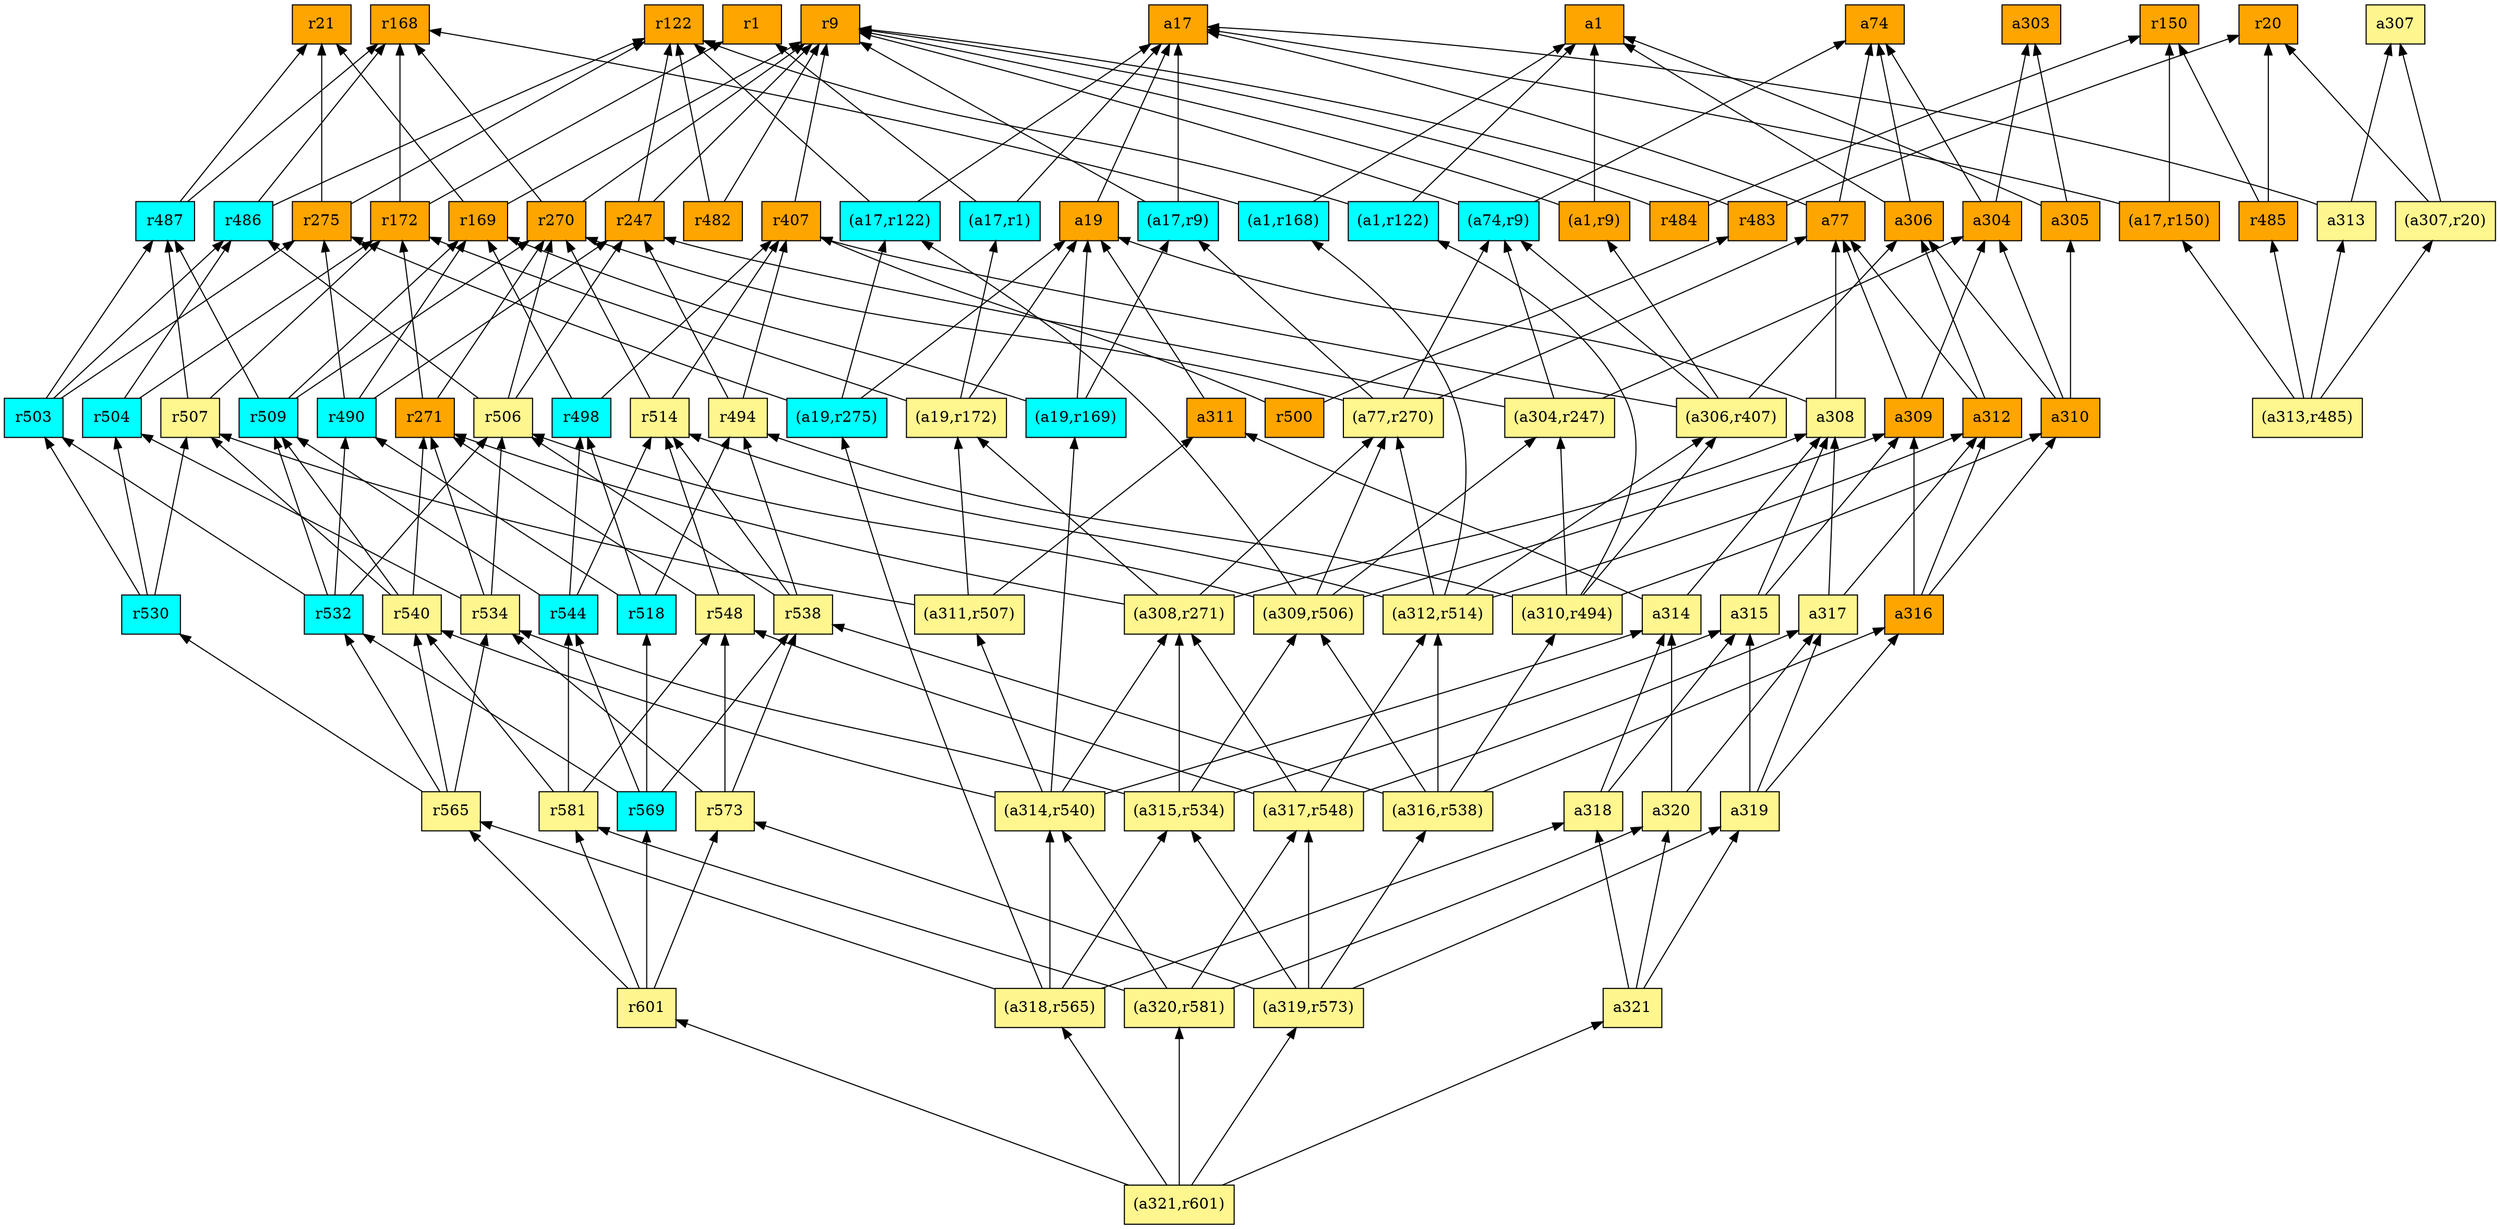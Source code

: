 digraph G {
rankdir=BT;ranksep="2.0";
"(a1,r9)" [shape=record,fillcolor=orange,style=filled,label="{(a1,r9)}"];
"r271" [shape=record,fillcolor=orange,style=filled,label="{r271}"];
"r514" [shape=record,fillcolor=khaki1,style=filled,label="{r514}"];
"r518" [shape=record,fillcolor=cyan,style=filled,label="{r518}"];
"(a19,r172)" [shape=record,fillcolor=khaki1,style=filled,label="{(a19,r172)}"];
"(a309,r506)" [shape=record,fillcolor=khaki1,style=filled,label="{(a309,r506)}"];
"r540" [shape=record,fillcolor=khaki1,style=filled,label="{r540}"];
"a77" [shape=record,fillcolor=orange,style=filled,label="{a77}"];
"(a306,r407)" [shape=record,fillcolor=khaki1,style=filled,label="{(a306,r407)}"];
"(a316,r538)" [shape=record,fillcolor=khaki1,style=filled,label="{(a316,r538)}"];
"a303" [shape=record,fillcolor=orange,style=filled,label="{a303}"];
"r487" [shape=record,fillcolor=cyan,style=filled,label="{r487}"];
"r509" [shape=record,fillcolor=cyan,style=filled,label="{r509}"];
"r270" [shape=record,fillcolor=orange,style=filled,label="{r270}"];
"a315" [shape=record,fillcolor=khaki1,style=filled,label="{a315}"];
"r569" [shape=record,fillcolor=cyan,style=filled,label="{r569}"];
"r172" [shape=record,fillcolor=orange,style=filled,label="{r172}"];
"(a312,r514)" [shape=record,fillcolor=khaki1,style=filled,label="{(a312,r514)}"];
"r548" [shape=record,fillcolor=khaki1,style=filled,label="{r548}"];
"a314" [shape=record,fillcolor=khaki1,style=filled,label="{a314}"];
"r21" [shape=record,fillcolor=orange,style=filled,label="{r21}"];
"(a1,r122)" [shape=record,fillcolor=cyan,style=filled,label="{(a1,r122)}"];
"a319" [shape=record,fillcolor=khaki1,style=filled,label="{a319}"];
"(a19,r275)" [shape=record,fillcolor=cyan,style=filled,label="{(a19,r275)}"];
"r490" [shape=record,fillcolor=cyan,style=filled,label="{r490}"];
"r507" [shape=record,fillcolor=khaki1,style=filled,label="{r507}"];
"r538" [shape=record,fillcolor=khaki1,style=filled,label="{r538}"];
"(a315,r534)" [shape=record,fillcolor=khaki1,style=filled,label="{(a315,r534)}"];
"(a307,r20)" [shape=record,fillcolor=khaki1,style=filled,label="{(a307,r20)}"];
"a312" [shape=record,fillcolor=orange,style=filled,label="{a312}"];
"a17" [shape=record,fillcolor=orange,style=filled,label="{a17}"];
"r484" [shape=record,fillcolor=orange,style=filled,label="{r484}"];
"r483" [shape=record,fillcolor=orange,style=filled,label="{r483}"];
"(a314,r540)" [shape=record,fillcolor=khaki1,style=filled,label="{(a314,r540)}"];
"a313" [shape=record,fillcolor=khaki1,style=filled,label="{a313}"];
"r581" [shape=record,fillcolor=khaki1,style=filled,label="{r581}"];
"(a310,r494)" [shape=record,fillcolor=khaki1,style=filled,label="{(a310,r494)}"];
"(a17,r9)" [shape=record,fillcolor=cyan,style=filled,label="{(a17,r9)}"];
"r532" [shape=record,fillcolor=cyan,style=filled,label="{r532}"];
"(a318,r565)" [shape=record,fillcolor=khaki1,style=filled,label="{(a318,r565)}"];
"a317" [shape=record,fillcolor=khaki1,style=filled,label="{a317}"];
"a19" [shape=record,fillcolor=orange,style=filled,label="{a19}"];
"(a308,r271)" [shape=record,fillcolor=khaki1,style=filled,label="{(a308,r271)}"];
"r20" [shape=record,fillcolor=orange,style=filled,label="{r20}"];
"r573" [shape=record,fillcolor=khaki1,style=filled,label="{r573}"];
"(a19,r169)" [shape=record,fillcolor=cyan,style=filled,label="{(a19,r169)}"];
"r169" [shape=record,fillcolor=orange,style=filled,label="{r169}"];
"(a77,r270)" [shape=record,fillcolor=khaki1,style=filled,label="{(a77,r270)}"];
"a74" [shape=record,fillcolor=orange,style=filled,label="{a74}"];
"r601" [shape=record,fillcolor=khaki1,style=filled,label="{r601}"];
"a304" [shape=record,fillcolor=orange,style=filled,label="{a304}"];
"(a74,r9)" [shape=record,fillcolor=cyan,style=filled,label="{(a74,r9)}"];
"r275" [shape=record,fillcolor=orange,style=filled,label="{r275}"];
"a321" [shape=record,fillcolor=khaki1,style=filled,label="{a321}"];
"r150" [shape=record,fillcolor=orange,style=filled,label="{r150}"];
"r9" [shape=record,fillcolor=orange,style=filled,label="{r9}"];
"(a320,r581)" [shape=record,fillcolor=khaki1,style=filled,label="{(a320,r581)}"];
"(a17,r1)" [shape=record,fillcolor=cyan,style=filled,label="{(a17,r1)}"];
"(a321,r601)" [shape=record,fillcolor=khaki1,style=filled,label="{(a321,r601)}"];
"a306" [shape=record,fillcolor=orange,style=filled,label="{a306}"];
"r122" [shape=record,fillcolor=orange,style=filled,label="{r122}"];
"a307" [shape=record,fillcolor=khaki1,style=filled,label="{a307}"];
"r506" [shape=record,fillcolor=khaki1,style=filled,label="{r506}"];
"r504" [shape=record,fillcolor=cyan,style=filled,label="{r504}"];
"r534" [shape=record,fillcolor=khaki1,style=filled,label="{r534}"];
"r494" [shape=record,fillcolor=khaki1,style=filled,label="{r494}"];
"r503" [shape=record,fillcolor=cyan,style=filled,label="{r503}"];
"a310" [shape=record,fillcolor=orange,style=filled,label="{a310}"];
"(a317,r548)" [shape=record,fillcolor=khaki1,style=filled,label="{(a317,r548)}"];
"a309" [shape=record,fillcolor=orange,style=filled,label="{a309}"];
"(a17,r122)" [shape=record,fillcolor=cyan,style=filled,label="{(a17,r122)}"];
"r485" [shape=record,fillcolor=orange,style=filled,label="{r485}"];
"a311" [shape=record,fillcolor=orange,style=filled,label="{a311}"];
"r565" [shape=record,fillcolor=khaki1,style=filled,label="{r565}"];
"(a304,r247)" [shape=record,fillcolor=khaki1,style=filled,label="{(a304,r247)}"];
"r500" [shape=record,fillcolor=orange,style=filled,label="{r500}"];
"(a311,r507)" [shape=record,fillcolor=khaki1,style=filled,label="{(a311,r507)}"];
"r247" [shape=record,fillcolor=orange,style=filled,label="{r247}"];
"(a1,r168)" [shape=record,fillcolor=cyan,style=filled,label="{(a1,r168)}"];
"(a319,r573)" [shape=record,fillcolor=khaki1,style=filled,label="{(a319,r573)}"];
"r486" [shape=record,fillcolor=cyan,style=filled,label="{r486}"];
"a320" [shape=record,fillcolor=khaki1,style=filled,label="{a320}"];
"r530" [shape=record,fillcolor=cyan,style=filled,label="{r530}"];
"a1" [shape=record,fillcolor=orange,style=filled,label="{a1}"];
"a308" [shape=record,fillcolor=khaki1,style=filled,label="{a308}"];
"a316" [shape=record,fillcolor=orange,style=filled,label="{a316}"];
"r482" [shape=record,fillcolor=orange,style=filled,label="{r482}"];
"a305" [shape=record,fillcolor=orange,style=filled,label="{a305}"];
"r544" [shape=record,fillcolor=cyan,style=filled,label="{r544}"];
"r498" [shape=record,fillcolor=cyan,style=filled,label="{r498}"];
"r1" [shape=record,fillcolor=orange,style=filled,label="{r1}"];
"a318" [shape=record,fillcolor=khaki1,style=filled,label="{a318}"];
"(a313,r485)" [shape=record,fillcolor=khaki1,style=filled,label="{(a313,r485)}"];
"r407" [shape=record,fillcolor=orange,style=filled,label="{r407}"];
"r168" [shape=record,fillcolor=orange,style=filled,label="{r168}"];
"(a17,r150)" [shape=record,fillcolor=orange,style=filled,label="{(a17,r150)}"];
"(a1,r9)" -> "r9"
"(a1,r9)" -> "a1"
"r271" -> "r270"
"r271" -> "r172"
"r514" -> "r270"
"r514" -> "r407"
"r518" -> "r490"
"r518" -> "r498"
"r518" -> "r494"
"(a19,r172)" -> "a19"
"(a19,r172)" -> "r172"
"(a19,r172)" -> "(a17,r1)"
"(a309,r506)" -> "a309"
"(a309,r506)" -> "(a77,r270)"
"(a309,r506)" -> "(a17,r122)"
"(a309,r506)" -> "(a304,r247)"
"(a309,r506)" -> "r506"
"r540" -> "r509"
"r540" -> "r271"
"r540" -> "r507"
"a77" -> "a74"
"a77" -> "a17"
"(a306,r407)" -> "(a1,r9)"
"(a306,r407)" -> "(a74,r9)"
"(a306,r407)" -> "a306"
"(a306,r407)" -> "r407"
"(a316,r538)" -> "(a310,r494)"
"(a316,r538)" -> "r538"
"(a316,r538)" -> "a316"
"(a316,r538)" -> "(a312,r514)"
"(a316,r538)" -> "(a309,r506)"
"r487" -> "r21"
"r487" -> "r168"
"r509" -> "r169"
"r509" -> "r270"
"r509" -> "r487"
"r270" -> "r9"
"r270" -> "r168"
"a315" -> "a309"
"a315" -> "a308"
"r569" -> "r518"
"r569" -> "r538"
"r569" -> "r532"
"r569" -> "r544"
"r172" -> "r1"
"r172" -> "r168"
"(a312,r514)" -> "(a77,r270)"
"(a312,r514)" -> "r514"
"(a312,r514)" -> "(a1,r168)"
"(a312,r514)" -> "a312"
"(a312,r514)" -> "(a306,r407)"
"r548" -> "r271"
"r548" -> "r514"
"a314" -> "a308"
"a314" -> "a311"
"(a1,r122)" -> "a1"
"(a1,r122)" -> "r122"
"a319" -> "a315"
"a319" -> "a316"
"a319" -> "a317"
"(a19,r275)" -> "a19"
"(a19,r275)" -> "(a17,r122)"
"(a19,r275)" -> "r275"
"r490" -> "r169"
"r490" -> "r247"
"r490" -> "r275"
"r507" -> "r172"
"r507" -> "r487"
"r538" -> "r514"
"r538" -> "r506"
"r538" -> "r494"
"(a315,r534)" -> "a315"
"(a315,r534)" -> "(a309,r506)"
"(a315,r534)" -> "(a308,r271)"
"(a315,r534)" -> "r534"
"(a307,r20)" -> "r20"
"(a307,r20)" -> "a307"
"a312" -> "a306"
"a312" -> "a77"
"r484" -> "r9"
"r484" -> "r150"
"r483" -> "r9"
"r483" -> "r20"
"(a314,r540)" -> "(a311,r507)"
"(a314,r540)" -> "a314"
"(a314,r540)" -> "r540"
"(a314,r540)" -> "(a19,r169)"
"(a314,r540)" -> "(a308,r271)"
"a313" -> "a307"
"a313" -> "a17"
"r581" -> "r540"
"r581" -> "r548"
"r581" -> "r544"
"(a310,r494)" -> "(a304,r247)"
"(a310,r494)" -> "(a1,r122)"
"(a310,r494)" -> "(a306,r407)"
"(a310,r494)" -> "r494"
"(a310,r494)" -> "a310"
"(a17,r9)" -> "r9"
"(a17,r9)" -> "a17"
"r532" -> "r509"
"r532" -> "r490"
"r532" -> "r506"
"r532" -> "r503"
"(a318,r565)" -> "(a315,r534)"
"(a318,r565)" -> "r565"
"(a318,r565)" -> "(a314,r540)"
"(a318,r565)" -> "a318"
"(a318,r565)" -> "(a19,r275)"
"a317" -> "a308"
"a317" -> "a312"
"a19" -> "a17"
"(a308,r271)" -> "(a77,r270)"
"(a308,r271)" -> "r271"
"(a308,r271)" -> "a308"
"(a308,r271)" -> "(a19,r172)"
"r573" -> "r538"
"r573" -> "r548"
"r573" -> "r534"
"(a19,r169)" -> "r169"
"(a19,r169)" -> "a19"
"(a19,r169)" -> "(a17,r9)"
"r169" -> "r9"
"r169" -> "r21"
"(a77,r270)" -> "r270"
"(a77,r270)" -> "a77"
"(a77,r270)" -> "(a74,r9)"
"(a77,r270)" -> "(a17,r9)"
"r601" -> "r569"
"r601" -> "r565"
"r601" -> "r581"
"r601" -> "r573"
"a304" -> "a303"
"a304" -> "a74"
"(a74,r9)" -> "r9"
"(a74,r9)" -> "a74"
"r275" -> "r122"
"r275" -> "r21"
"a321" -> "a319"
"a321" -> "a320"
"a321" -> "a318"
"(a320,r581)" -> "(a314,r540)"
"(a320,r581)" -> "r581"
"(a320,r581)" -> "a320"
"(a320,r581)" -> "(a317,r548)"
"(a17,r1)" -> "r1"
"(a17,r1)" -> "a17"
"(a321,r601)" -> "r601"
"(a321,r601)" -> "a321"
"(a321,r601)" -> "(a320,r581)"
"(a321,r601)" -> "(a319,r573)"
"(a321,r601)" -> "(a318,r565)"
"a306" -> "a1"
"a306" -> "a74"
"r506" -> "r270"
"r506" -> "r247"
"r506" -> "r486"
"r504" -> "r172"
"r504" -> "r486"
"r534" -> "r271"
"r534" -> "r504"
"r534" -> "r506"
"r494" -> "r407"
"r494" -> "r247"
"r503" -> "r275"
"r503" -> "r487"
"r503" -> "r486"
"a310" -> "a306"
"a310" -> "a304"
"a310" -> "a305"
"(a317,r548)" -> "(a312,r514)"
"(a317,r548)" -> "a317"
"(a317,r548)" -> "r548"
"(a317,r548)" -> "(a308,r271)"
"a309" -> "a304"
"a309" -> "a77"
"(a17,r122)" -> "r122"
"(a17,r122)" -> "a17"
"r485" -> "r20"
"r485" -> "r150"
"a311" -> "a19"
"r565" -> "r540"
"r565" -> "r534"
"r565" -> "r530"
"r565" -> "r532"
"(a304,r247)" -> "a304"
"(a304,r247)" -> "(a74,r9)"
"(a304,r247)" -> "r247"
"r500" -> "r483"
"r500" -> "r407"
"(a311,r507)" -> "a311"
"(a311,r507)" -> "r507"
"(a311,r507)" -> "(a19,r172)"
"r247" -> "r9"
"r247" -> "r122"
"(a1,r168)" -> "a1"
"(a1,r168)" -> "r168"
"(a319,r573)" -> "(a316,r538)"
"(a319,r573)" -> "a319"
"(a319,r573)" -> "(a317,r548)"
"(a319,r573)" -> "(a315,r534)"
"(a319,r573)" -> "r573"
"r486" -> "r122"
"r486" -> "r168"
"a320" -> "a317"
"a320" -> "a314"
"r530" -> "r507"
"r530" -> "r504"
"r530" -> "r503"
"a308" -> "a19"
"a308" -> "a77"
"a316" -> "a309"
"a316" -> "a310"
"a316" -> "a312"
"r482" -> "r9"
"r482" -> "r122"
"a305" -> "a303"
"a305" -> "a1"
"r544" -> "r509"
"r544" -> "r514"
"r544" -> "r498"
"r498" -> "r169"
"r498" -> "r407"
"a318" -> "a315"
"a318" -> "a314"
"(a313,r485)" -> "(a307,r20)"
"(a313,r485)" -> "a313"
"(a313,r485)" -> "r485"
"(a313,r485)" -> "(a17,r150)"
"r407" -> "r9"
"(a17,r150)" -> "r150"
"(a17,r150)" -> "a17"
}